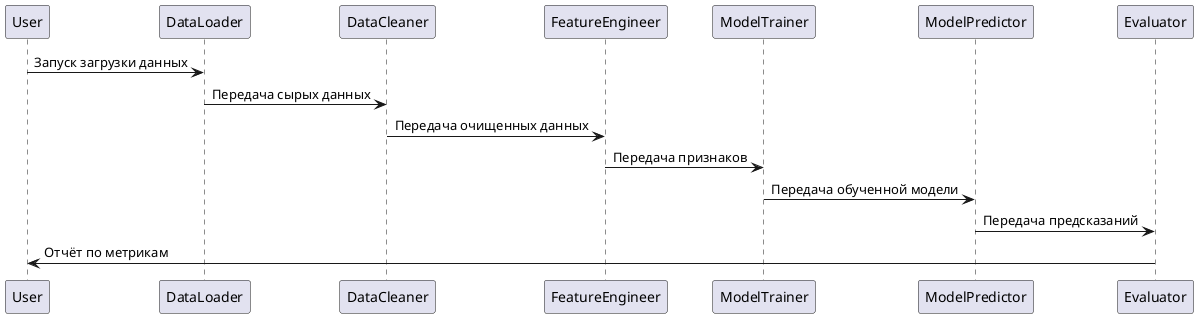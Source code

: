 @startuml
participant User
participant DataLoader
participant DataCleaner
participant FeatureEngineer
participant ModelTrainer
participant ModelPredictor
participant Evaluator

User -> DataLoader: Запуск загрузки данных
DataLoader -> DataCleaner: Передача сырых данных
DataCleaner -> FeatureEngineer: Передача очищенных данных
FeatureEngineer -> ModelTrainer: Передача признаков
ModelTrainer -> ModelPredictor: Передача обученной модели
ModelPredictor -> Evaluator: Передача предсказаний
Evaluator -> User: Отчёт по метрикам
@enduml
